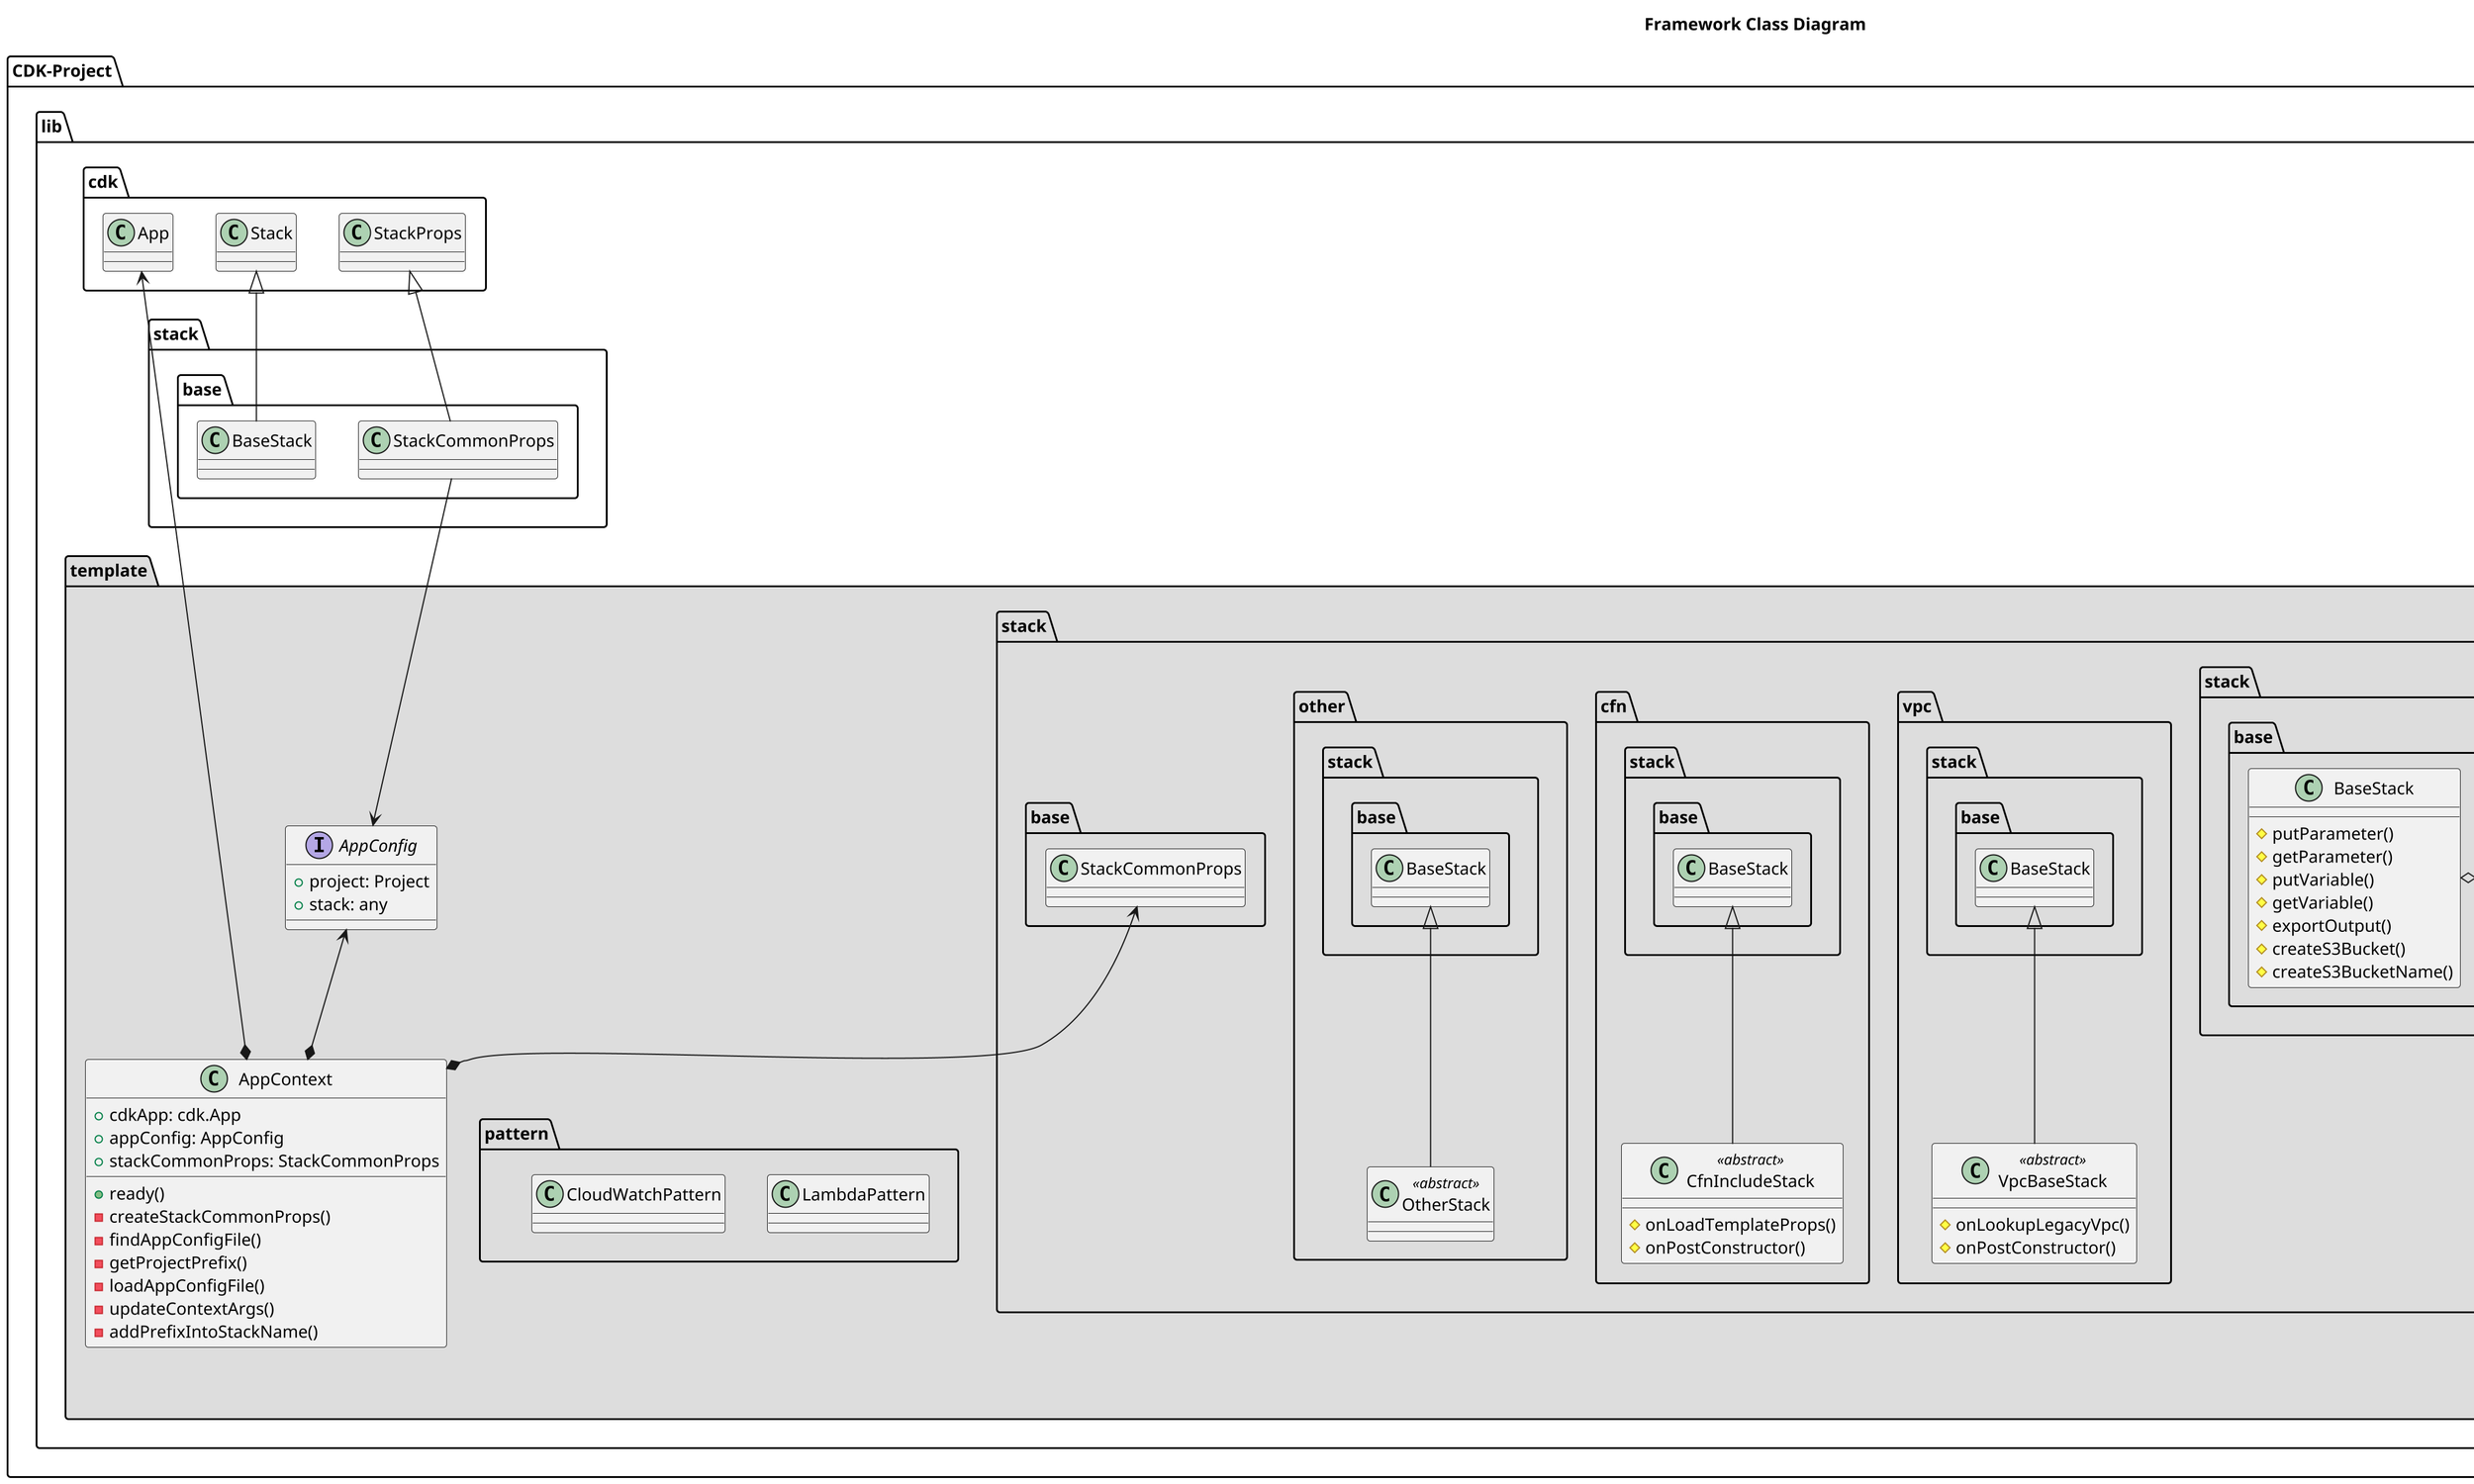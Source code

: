 @startuml ClassDiagram01

scale 2
title Framework Class Diagram


package CDK-Project {

    ' ----------Lib Template Layer----------------'
    package lib {
        package template #DDDDDD {
            interface AppConfig {
                +project: Project
                +stack: any
            }

            class AppContext {
                +cdkApp: cdk.App
                +appConfig: AppConfig
                +stackCommonProps: StackCommonProps
                +ready()
                -createStackCommonProps()
                -findAppConfigFile()
                -getProjectPrefix()
                -loadAppConfigFile()
                -updateContextArgs()
                -addPrefixIntoStackName()
            }

            package construct {
                namespace construct.base {
                    interface ConstructCommonProps {
                        projectPrefix: string
                        stackConfig: StackConfig
                        region: string
                        account: string
                        variable: any
                    }
                    class BaseConstruct {
                        #putParameter()
                        #getParameter()
                        #putVariable()
                        #getVariable()
                        #exportOutput()
                        #createS3Bucket()
                        #createS3BucketName()
                    }
                    cdk.Construct <|-- BaseConstruct
                    BaseConstruct o-right-> ConstructCommonProps
                }
            }

            package stack {
                namespace stack.base {
                    interface StackCommonProps {
                        projectPrefix: string
                        appConfig: AppConfig
                        appConfigPath: string
                        variable: any
                    }
                    class BaseStack {
                        #putParameter()
                        #getParameter()
                        #putVariable()
                        #getVariable()
                        #exportOutput()
                        #createS3Bucket()
                        #createS3BucketName()
                    }
                    BaseStack o-right-> StackCommonProps
                }
                package vpc {
                    class VpcBaseStack <<abstract>> {
                        #onLookupLegacyVpc()
                        #onPostConstructor()
                    }
                    stack.base.BaseStack <|-- VpcBaseStack
                }
                package cfn {
                    class CfnIncludeStack <<abstract>> {
                        #onLoadTemplateProps() 
                        #onPostConstructor()
                    }
                    stack.base.BaseStack <|-- CfnIncludeStack
                }
                package other {
                    class OtherStack <<abstract>> {

                    }
                    stack.base.BaseStack <|-- OtherStack
                }

            }
            namespace pattern {
                class LambdaPattern {
                }
                class CloudWatchPattern {
                }
            }
            pattern -right[hidden]-> AppContext
            AppConfig <--* AppContext
            stack.base.StackCommonProps <--* AppContext
        }
    cdk.App <--* AppContext
    cdk.Stack <|-- stack.base.BaseStack
    stack.base.StackCommonProps --> AppConfig
    cdk.StackProps <|-- stack.base.StackCommonProps
    }
}

@enduml